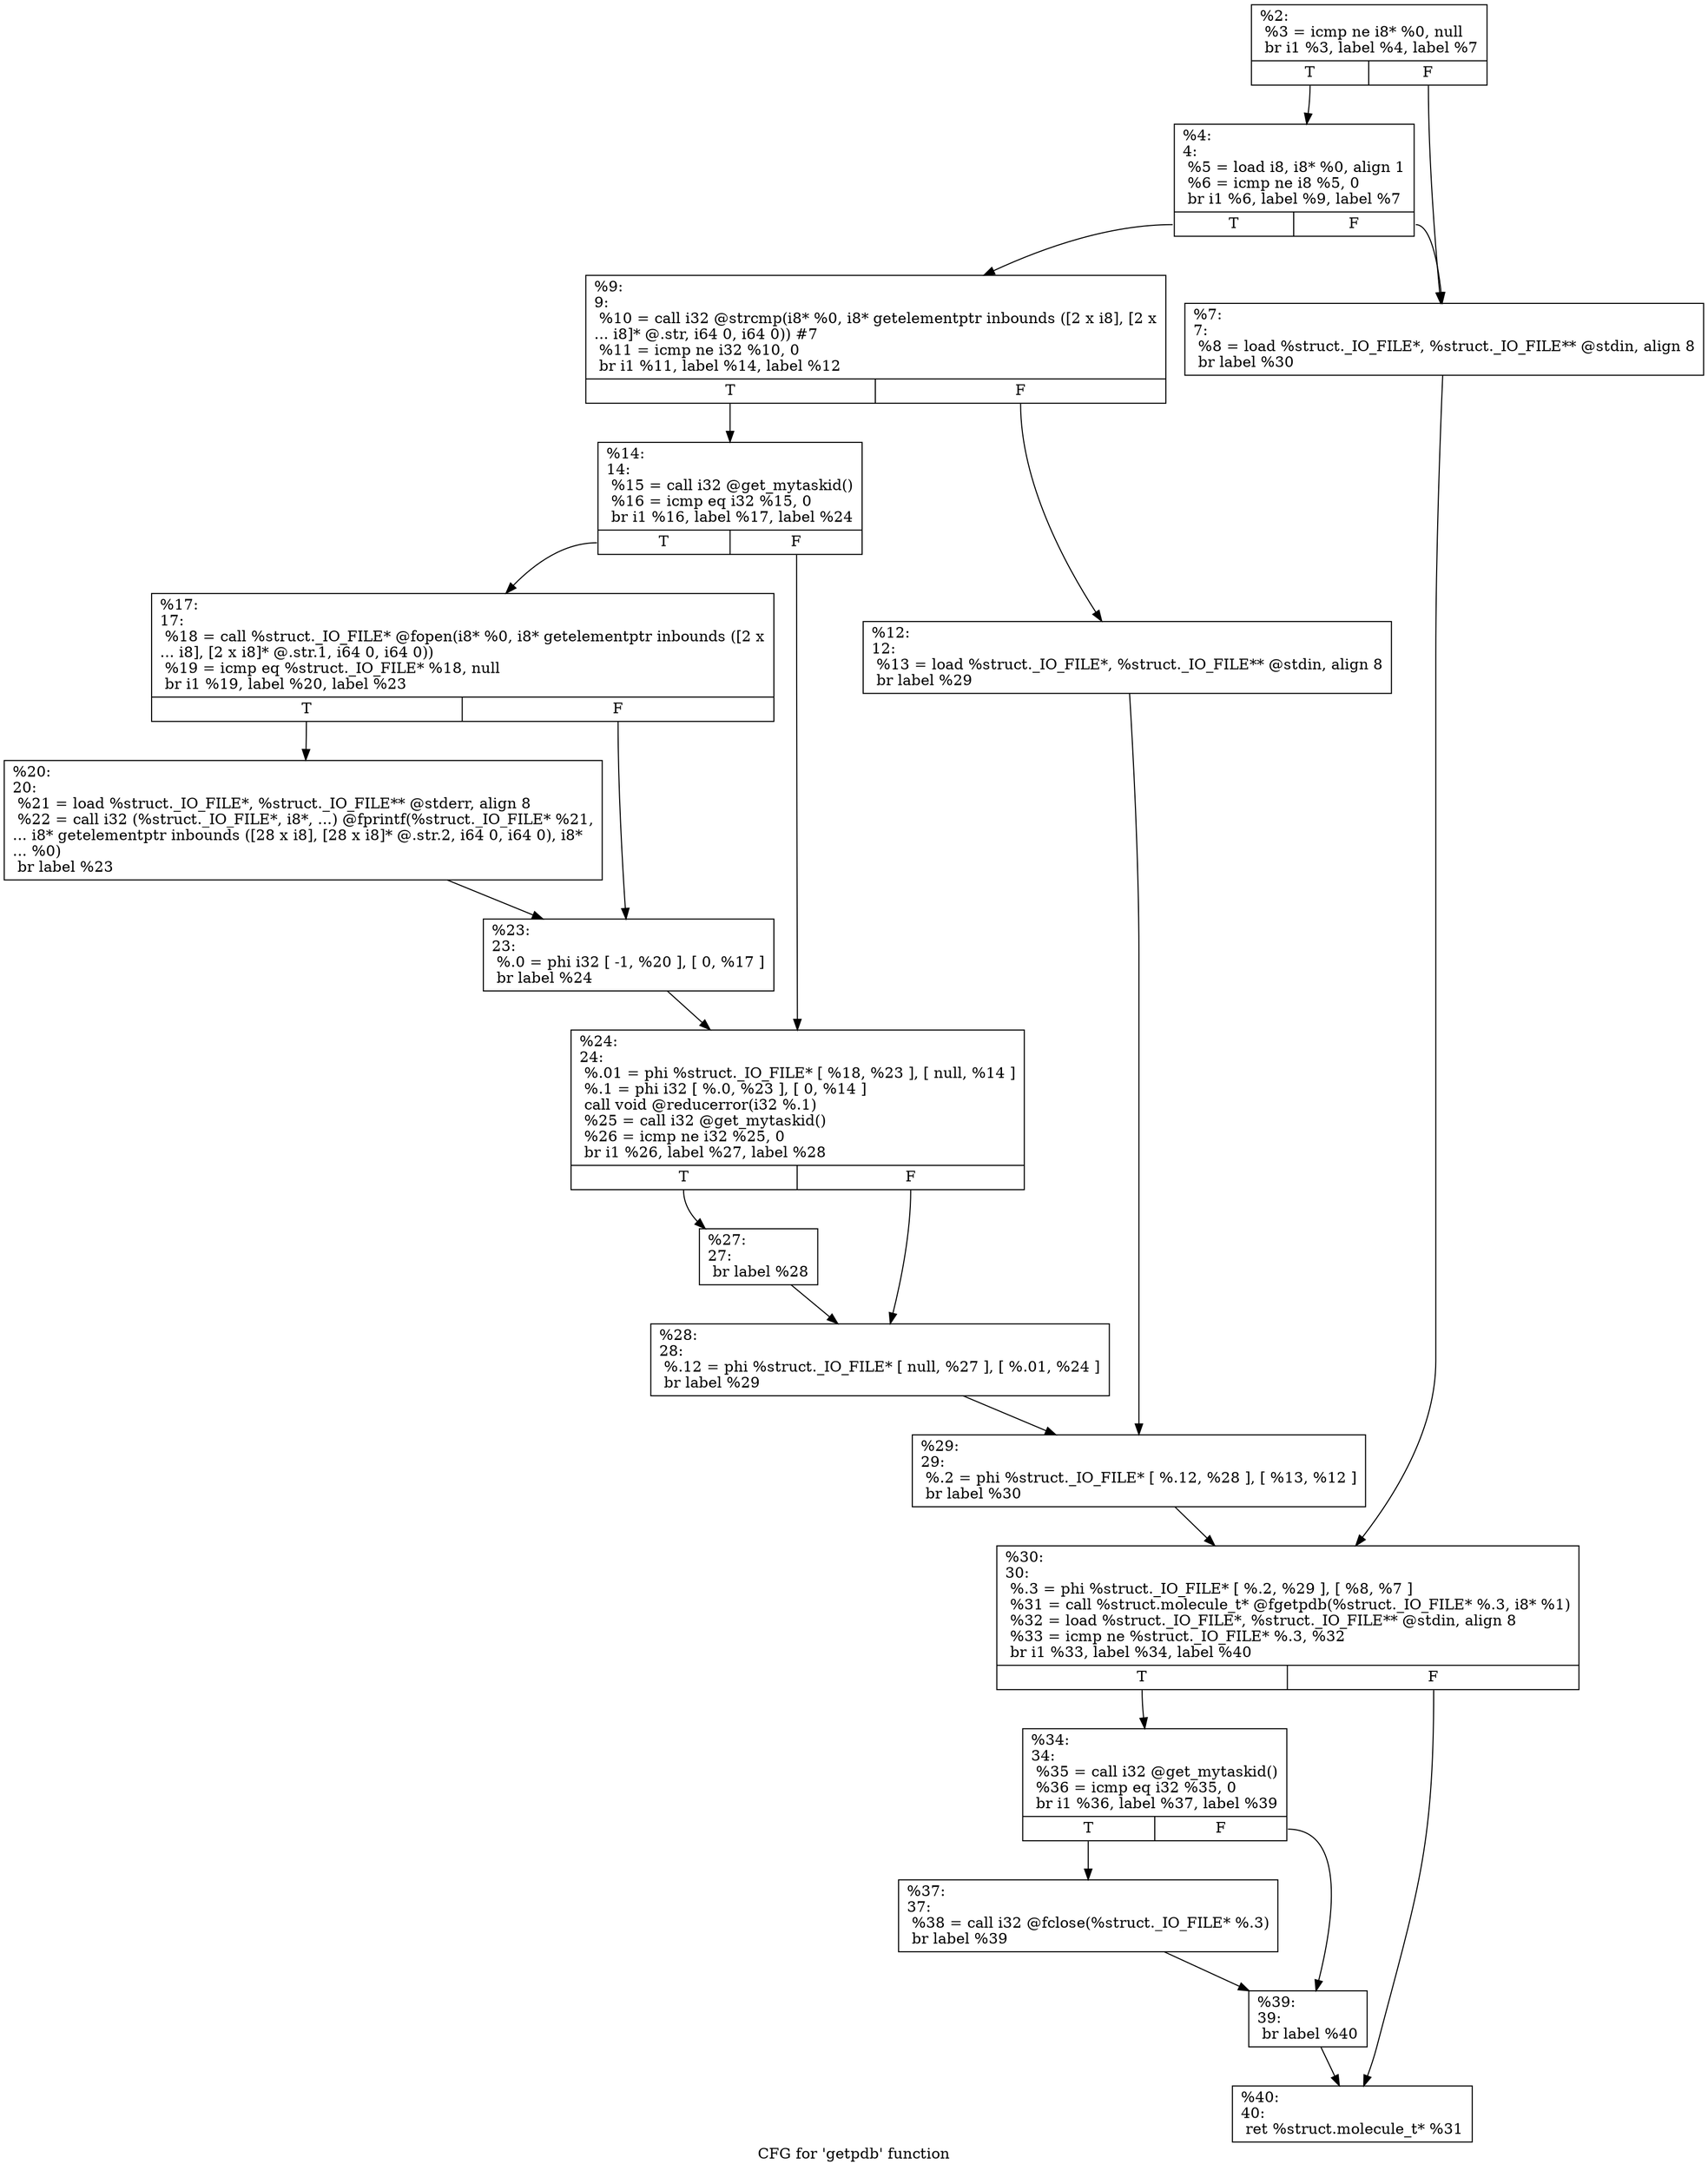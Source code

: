 digraph "CFG for 'getpdb' function" {
	label="CFG for 'getpdb' function";

	Node0x14b52f0 [shape=record,label="{%2:\l  %3 = icmp ne i8* %0, null\l  br i1 %3, label %4, label %7\l|{<s0>T|<s1>F}}"];
	Node0x14b52f0:s0 -> Node0x14b5420;
	Node0x14b52f0:s1 -> Node0x14b5470;
	Node0x14b5420 [shape=record,label="{%4:\l4:                                                \l  %5 = load i8, i8* %0, align 1\l  %6 = icmp ne i8 %5, 0\l  br i1 %6, label %9, label %7\l|{<s0>T|<s1>F}}"];
	Node0x14b5420:s0 -> Node0x14b5620;
	Node0x14b5420:s1 -> Node0x14b5470;
	Node0x14b5470 [shape=record,label="{%7:\l7:                                                \l  %8 = load %struct._IO_FILE*, %struct._IO_FILE** @stdin, align 8\l  br label %30\l}"];
	Node0x14b5470 -> Node0x14b5500;
	Node0x14b5620 [shape=record,label="{%9:\l9:                                                \l  %10 = call i32 @strcmp(i8* %0, i8* getelementptr inbounds ([2 x i8], [2 x\l... i8]* @.str, i64 0, i64 0)) #7\l  %11 = icmp ne i32 %10, 0\l  br i1 %11, label %14, label %12\l|{<s0>T|<s1>F}}"];
	Node0x14b5620:s0 -> Node0x14b5c20;
	Node0x14b5620:s1 -> Node0x14b5c70;
	Node0x14b5c70 [shape=record,label="{%12:\l12:                                               \l  %13 = load %struct._IO_FILE*, %struct._IO_FILE** @stdin, align 8\l  br label %29\l}"];
	Node0x14b5c70 -> Node0x14b5d60;
	Node0x14b5c20 [shape=record,label="{%14:\l14:                                               \l  %15 = call i32 @get_mytaskid()\l  %16 = icmp eq i32 %15, 0\l  br i1 %16, label %17, label %24\l|{<s0>T|<s1>F}}"];
	Node0x14b5c20:s0 -> Node0x14b6000;
	Node0x14b5c20:s1 -> Node0x14b6050;
	Node0x14b6000 [shape=record,label="{%17:\l17:                                               \l  %18 = call %struct._IO_FILE* @fopen(i8* %0, i8* getelementptr inbounds ([2 x\l... i8], [2 x i8]* @.str.1, i64 0, i64 0))\l  %19 = icmp eq %struct._IO_FILE* %18, null\l  br i1 %19, label %20, label %23\l|{<s0>T|<s1>F}}"];
	Node0x14b6000:s0 -> Node0x14b6400;
	Node0x14b6000:s1 -> Node0x14b6450;
	Node0x14b6400 [shape=record,label="{%20:\l20:                                               \l  %21 = load %struct._IO_FILE*, %struct._IO_FILE** @stderr, align 8\l  %22 = call i32 (%struct._IO_FILE*, i8*, ...) @fprintf(%struct._IO_FILE* %21,\l... i8* getelementptr inbounds ([28 x i8], [28 x i8]* @.str.2, i64 0, i64 0), i8*\l... %0)\l  br label %23\l}"];
	Node0x14b6400 -> Node0x14b6450;
	Node0x14b6450 [shape=record,label="{%23:\l23:                                               \l  %.0 = phi i32 [ -1, %20 ], [ 0, %17 ]\l  br label %24\l}"];
	Node0x14b6450 -> Node0x14b6050;
	Node0x14b6050 [shape=record,label="{%24:\l24:                                               \l  %.01 = phi %struct._IO_FILE* [ %18, %23 ], [ null, %14 ]\l  %.1 = phi i32 [ %.0, %23 ], [ 0, %14 ]\l  call void @reducerror(i32 %.1)\l  %25 = call i32 @get_mytaskid()\l  %26 = icmp ne i32 %25, 0\l  br i1 %26, label %27, label %28\l|{<s0>T|<s1>F}}"];
	Node0x14b6050:s0 -> Node0x14b7010;
	Node0x14b6050:s1 -> Node0x14b7060;
	Node0x14b7010 [shape=record,label="{%27:\l27:                                               \l  br label %28\l}"];
	Node0x14b7010 -> Node0x14b7060;
	Node0x14b7060 [shape=record,label="{%28:\l28:                                               \l  %.12 = phi %struct._IO_FILE* [ null, %27 ], [ %.01, %24 ]\l  br label %29\l}"];
	Node0x14b7060 -> Node0x14b5d60;
	Node0x14b5d60 [shape=record,label="{%29:\l29:                                               \l  %.2 = phi %struct._IO_FILE* [ %.12, %28 ], [ %13, %12 ]\l  br label %30\l}"];
	Node0x14b5d60 -> Node0x14b5500;
	Node0x14b5500 [shape=record,label="{%30:\l30:                                               \l  %.3 = phi %struct._IO_FILE* [ %.2, %29 ], [ %8, %7 ]\l  %31 = call %struct.molecule_t* @fgetpdb(%struct._IO_FILE* %.3, i8* %1)\l  %32 = load %struct._IO_FILE*, %struct._IO_FILE** @stdin, align 8\l  %33 = icmp ne %struct._IO_FILE* %.3, %32\l  br i1 %33, label %34, label %40\l|{<s0>T|<s1>F}}"];
	Node0x14b5500:s0 -> Node0x14aeda0;
	Node0x14b5500:s1 -> Node0x14aedf0;
	Node0x14aeda0 [shape=record,label="{%34:\l34:                                               \l  %35 = call i32 @get_mytaskid()\l  %36 = icmp eq i32 %35, 0\l  br i1 %36, label %37, label %39\l|{<s0>T|<s1>F}}"];
	Node0x14aeda0:s0 -> Node0x14af000;
	Node0x14aeda0:s1 -> Node0x14af050;
	Node0x14af000 [shape=record,label="{%37:\l37:                                               \l  %38 = call i32 @fclose(%struct._IO_FILE* %.3)\l  br label %39\l}"];
	Node0x14af000 -> Node0x14af050;
	Node0x14af050 [shape=record,label="{%39:\l39:                                               \l  br label %40\l}"];
	Node0x14af050 -> Node0x14aedf0;
	Node0x14aedf0 [shape=record,label="{%40:\l40:                                               \l  ret %struct.molecule_t* %31\l}"];
}
